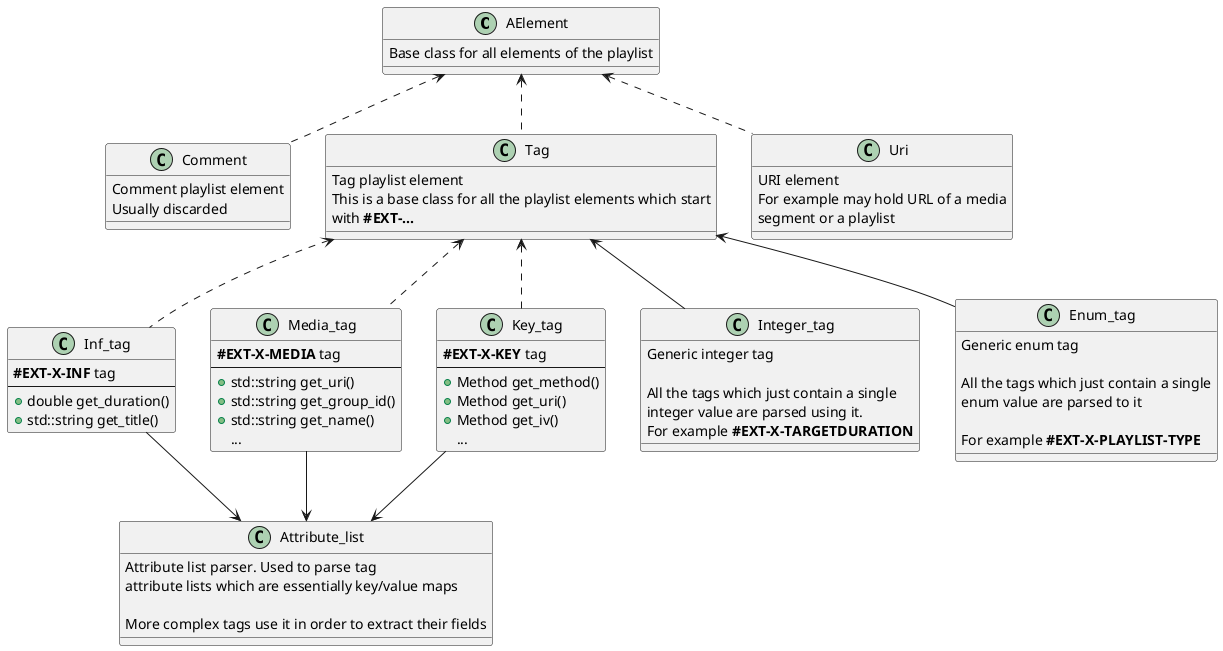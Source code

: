 @startuml

class AElement {
    Base class for all elements of the playlist
}

class Comment {
    Comment playlist element
    Usually discarded
}

class Tag {
    Tag playlist element
    This is a base class for all the playlist elements which start
    with **#EXT-...**
}

class Uri {
    URI element
    For example may hold URL of a media
    segment or a playlist
}

class Attribute_list {
    Attribute list parser. Used to parse tag
    attribute lists which are essentially key/value maps

    More complex tags use it in order to extract their fields
}

class Inf_tag {
    **#EXT-X-INF** tag
    ---
    +double get_duration()
    +std::string get_title()
}

class Media_tag {
    **#EXT-X-MEDIA** tag
    ---
    +std::string get_uri()
    +std::string get_group_id()
    +std::string get_name()
    ...
}

class Key_tag {
    **#EXT-X-KEY** tag
    ---
    +Method get_method()
    +Method get_uri()
    +Method get_iv()
    ...
}

class Integer_tag {
    Generic integer tag

    All the tags which just contain a single
    integer value are parsed using it.
    For example **#EXT-X-TARGETDURATION**
}

class Enum_tag {
    Generic enum tag

    All the tags which just contain a single
    enum value are parsed to it

    For example **#EXT-X-PLAYLIST-TYPE**
}

AElement <.. Comment
AElement <.. Uri
AElement <.. Tag

Tag <-- Integer_tag
Tag <-- Enum_tag



Tag <.. Inf_tag
Tag <.. Media_tag
Tag <.. Key_tag

Inf_tag -down-> Attribute_list
Media_tag -down-> Attribute_list

Key_tag -down-> Attribute_list



@enduml